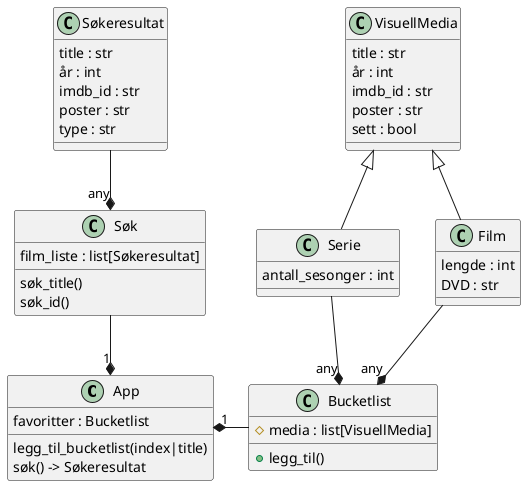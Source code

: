 @startuml Argsflix
class App{
    favoritter : Bucketlist
    legg_til_bucketlist(index|title)
    søk() -> Søkeresultat
}
class VisuellMedia{
    title : str
    år : int
    imdb_id : str
    poster : str
    sett : bool
}

class Film{
    lengde : int
    DVD : str
}

class Serie{
    antall_sesonger : int
}
class Bucketlist{
    #media : list[VisuellMedia]
    +legg_til()
}

class Søkeresultat{
    title : str
    år : int
    imdb_id : str
    poster : str
    type : str
}

class Søk{
    film_liste : list[Søkeresultat]
    søk_title()
    søk_id()
}

VisuellMedia <|-down- Film
VisuellMedia <|-down- Serie
Bucketlist "any" *-up- Film
Bucketlist "any" *-up- Serie
App "1" *-up- Søk
Søk "any" *-up- Søkeresultat
App "1" *-right- Bucketlist
@enduml